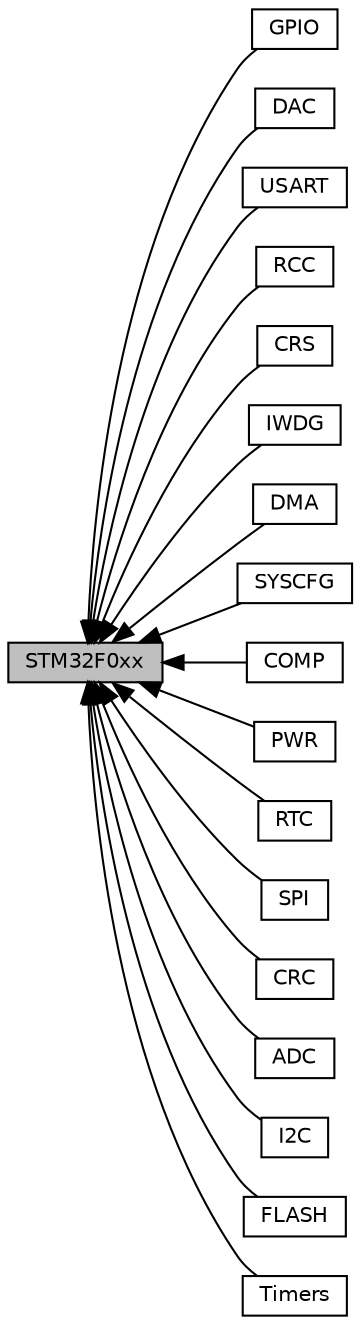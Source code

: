 digraph "STM32F0xx"
{
  edge [fontname="Helvetica",fontsize="10",labelfontname="Helvetica",labelfontsize="10"];
  node [fontname="Helvetica",fontsize="10",shape=record];
  rankdir=LR;
  Node8 [label="GPIO",height=0.2,width=0.4,color="black", fillcolor="white", style="filled",URL="$group__gpio__file.html",tooltip="libopencm3 STM32F0xx General Purpose I/O "];
  Node5 [label="DAC",height=0.2,width=0.4,color="black", fillcolor="white", style="filled",URL="$group__dac__file.html",tooltip="libopencm3 STM32F0xx DAC "];
  Node17 [label="USART",height=0.2,width=0.4,color="black", fillcolor="white", style="filled",URL="$group__usart__file.html",tooltip="libopencm3 STM32F0xx USART "];
  Node12 [label="RCC",height=0.2,width=0.4,color="black", fillcolor="white", style="filled",URL="$group__STM32F0xx-rcc-file.html",tooltip="libopencm3 STM32F0xx Reset and Clock Control "];
  Node4 [label="CRS",height=0.2,width=0.4,color="black", fillcolor="white", style="filled",URL="$group__crs__file.html",tooltip="libopencm3 STM32F0xx Clock Recovery Subsystem "];
  Node10 [label="IWDG",height=0.2,width=0.4,color="black", fillcolor="white", style="filled",URL="$group__iwdg__file.html",tooltip="libopencm3 STM32F0xx Independent Watchdog Timer "];
  Node6 [label="DMA",height=0.2,width=0.4,color="black", fillcolor="white", style="filled",URL="$group__dma__file.html",tooltip="libopencm3 STM32F0xx DMA "];
  Node15 [label="SYSCFG",height=0.2,width=0.4,color="black", fillcolor="white", style="filled",URL="$group__syscfg__file.html",tooltip="libopencm3 STM32F0xx SYSCFG "];
  Node2 [label="COMP",height=0.2,width=0.4,color="black", fillcolor="white", style="filled",URL="$group__comp__file.html",tooltip="libopencm3 STM32F0xx COMP "];
  Node11 [label="PWR",height=0.2,width=0.4,color="black", fillcolor="white", style="filled",URL="$group__pwr__file.html",tooltip="libopencm3 STM32F0xx Power Control "];
  Node13 [label="RTC",height=0.2,width=0.4,color="black", fillcolor="white", style="filled",URL="$group__rtc__file.html",tooltip="libopencm3 STM32F0xx RTC "];
  Node14 [label="SPI",height=0.2,width=0.4,color="black", fillcolor="white", style="filled",URL="$group__spi__file.html",tooltip="libopencm3 STM32F0xx SPI "];
  Node0 [label="STM32F0xx",height=0.2,width=0.4,color="black", fillcolor="grey75", style="filled", fontcolor="black"];
  Node3 [label="CRC",height=0.2,width=0.4,color="black", fillcolor="white", style="filled",URL="$group__crc__file.html",tooltip="libopencm3 STM32F0xx CRC "];
  Node1 [label="ADC",height=0.2,width=0.4,color="black", fillcolor="white", style="filled",URL="$group__adc__file.html",tooltip="libopencm3 STM32F0xx Analog to Digital Converters "];
  Node9 [label="I2C",height=0.2,width=0.4,color="black", fillcolor="white", style="filled",URL="$group__i2c__file.html",tooltip="libopencm3 STM32F0xx I2C "];
  Node7 [label="FLASH",height=0.2,width=0.4,color="black", fillcolor="white", style="filled",URL="$group__flash__file.html",tooltip="libopencm3 STM32F05x FLASH "];
  Node16 [label="Timers",height=0.2,width=0.4,color="black", fillcolor="white", style="filled",URL="$group__timer__file.html",tooltip="libopencm3 STM32F0xx Timers "];
  Node0->Node1 [shape=plaintext, dir="back", style="solid"];
  Node0->Node2 [shape=plaintext, dir="back", style="solid"];
  Node0->Node3 [shape=plaintext, dir="back", style="solid"];
  Node0->Node4 [shape=plaintext, dir="back", style="solid"];
  Node0->Node5 [shape=plaintext, dir="back", style="solid"];
  Node0->Node6 [shape=plaintext, dir="back", style="solid"];
  Node0->Node7 [shape=plaintext, dir="back", style="solid"];
  Node0->Node8 [shape=plaintext, dir="back", style="solid"];
  Node0->Node9 [shape=plaintext, dir="back", style="solid"];
  Node0->Node10 [shape=plaintext, dir="back", style="solid"];
  Node0->Node11 [shape=plaintext, dir="back", style="solid"];
  Node0->Node12 [shape=plaintext, dir="back", style="solid"];
  Node0->Node13 [shape=plaintext, dir="back", style="solid"];
  Node0->Node14 [shape=plaintext, dir="back", style="solid"];
  Node0->Node15 [shape=plaintext, dir="back", style="solid"];
  Node0->Node16 [shape=plaintext, dir="back", style="solid"];
  Node0->Node17 [shape=plaintext, dir="back", style="solid"];
}
